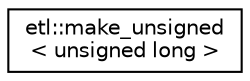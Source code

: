 digraph "Graphical Class Hierarchy"
{
  edge [fontname="Helvetica",fontsize="10",labelfontname="Helvetica",labelfontsize="10"];
  node [fontname="Helvetica",fontsize="10",shape=record];
  rankdir="LR";
  Node0 [label="etl::make_unsigned\l\< unsigned long \>",height=0.2,width=0.4,color="black", fillcolor="white", style="filled",URL="$structetl_1_1make__unsigned_3_01unsigned_01long_01_4.html"];
}
